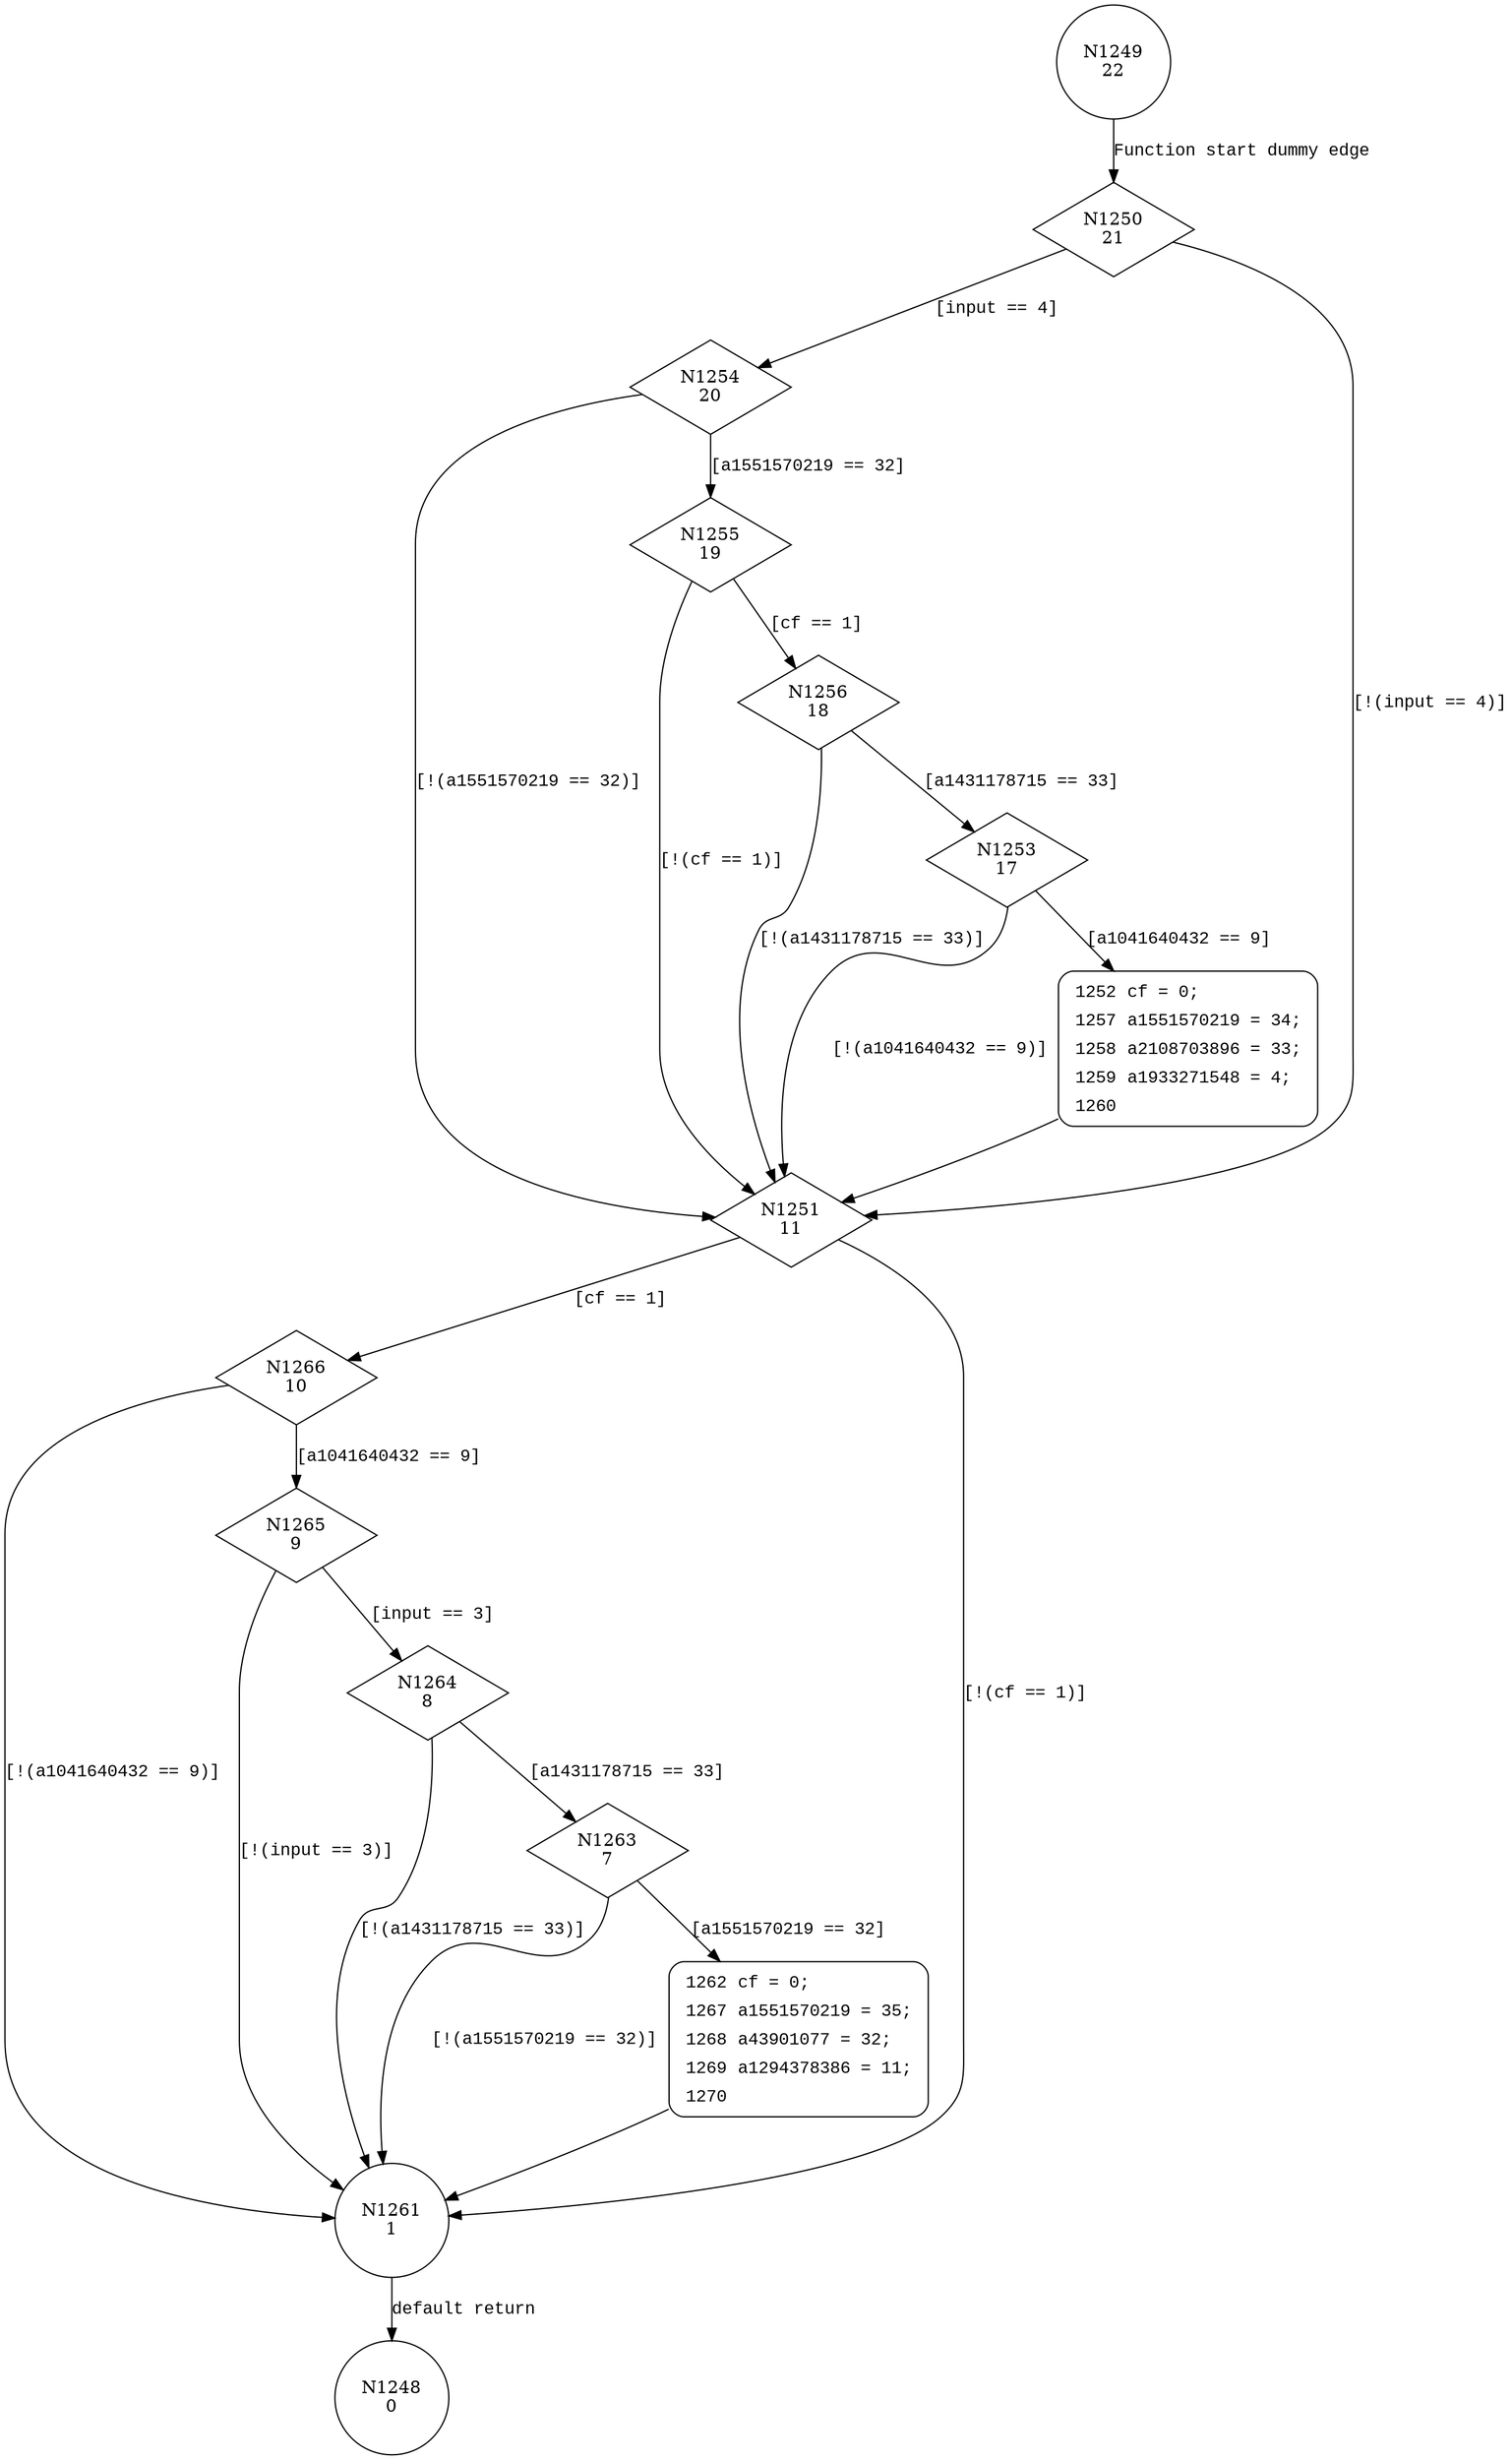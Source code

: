 digraph calculate_outputm77 {
1249 [shape="circle" label="N1249\n22"]
1250 [shape="diamond" label="N1250\n21"]
1254 [shape="diamond" label="N1254\n20"]
1251 [shape="diamond" label="N1251\n11"]
1266 [shape="diamond" label="N1266\n10"]
1261 [shape="circle" label="N1261\n1"]
1248 [shape="circle" label="N1248\n0"]
1265 [shape="diamond" label="N1265\n9"]
1264 [shape="diamond" label="N1264\n8"]
1263 [shape="diamond" label="N1263\n7"]
1262 [shape="circle" label="N1262\n6"]
1255 [shape="diamond" label="N1255\n19"]
1256 [shape="diamond" label="N1256\n18"]
1253 [shape="diamond" label="N1253\n17"]
1252 [shape="circle" label="N1252\n16"]
1262 [style="filled,bold" penwidth="1" fillcolor="white" fontname="Courier New" shape="Mrecord" label=<<table border="0" cellborder="0" cellpadding="3" bgcolor="white"><tr><td align="right">1262</td><td align="left">cf = 0;</td></tr><tr><td align="right">1267</td><td align="left">a1551570219 = 35;</td></tr><tr><td align="right">1268</td><td align="left">a43901077 = 32;</td></tr><tr><td align="right">1269</td><td align="left">a1294378386 = 11;</td></tr><tr><td align="right">1270</td><td align="left"></td></tr></table>>]
1262 -> 1261[label=""]
1252 [style="filled,bold" penwidth="1" fillcolor="white" fontname="Courier New" shape="Mrecord" label=<<table border="0" cellborder="0" cellpadding="3" bgcolor="white"><tr><td align="right">1252</td><td align="left">cf = 0;</td></tr><tr><td align="right">1257</td><td align="left">a1551570219 = 34;</td></tr><tr><td align="right">1258</td><td align="left">a2108703896 = 33;</td></tr><tr><td align="right">1259</td><td align="left">a1933271548 = 4;</td></tr><tr><td align="right">1260</td><td align="left"></td></tr></table>>]
1252 -> 1251[label=""]
1249 -> 1250 [label="Function start dummy edge" fontname="Courier New"]
1250 -> 1254 [label="[input == 4]" fontname="Courier New"]
1250 -> 1251 [label="[!(input == 4)]" fontname="Courier New"]
1251 -> 1266 [label="[cf == 1]" fontname="Courier New"]
1251 -> 1261 [label="[!(cf == 1)]" fontname="Courier New"]
1261 -> 1248 [label="default return" fontname="Courier New"]
1266 -> 1265 [label="[a1041640432 == 9]" fontname="Courier New"]
1266 -> 1261 [label="[!(a1041640432 == 9)]" fontname="Courier New"]
1265 -> 1264 [label="[input == 3]" fontname="Courier New"]
1265 -> 1261 [label="[!(input == 3)]" fontname="Courier New"]
1264 -> 1263 [label="[a1431178715 == 33]" fontname="Courier New"]
1264 -> 1261 [label="[!(a1431178715 == 33)]" fontname="Courier New"]
1263 -> 1262 [label="[a1551570219 == 32]" fontname="Courier New"]
1263 -> 1261 [label="[!(a1551570219 == 32)]" fontname="Courier New"]
1254 -> 1255 [label="[a1551570219 == 32]" fontname="Courier New"]
1254 -> 1251 [label="[!(a1551570219 == 32)]" fontname="Courier New"]
1255 -> 1256 [label="[cf == 1]" fontname="Courier New"]
1255 -> 1251 [label="[!(cf == 1)]" fontname="Courier New"]
1256 -> 1253 [label="[a1431178715 == 33]" fontname="Courier New"]
1256 -> 1251 [label="[!(a1431178715 == 33)]" fontname="Courier New"]
1253 -> 1252 [label="[a1041640432 == 9]" fontname="Courier New"]
1253 -> 1251 [label="[!(a1041640432 == 9)]" fontname="Courier New"]
}